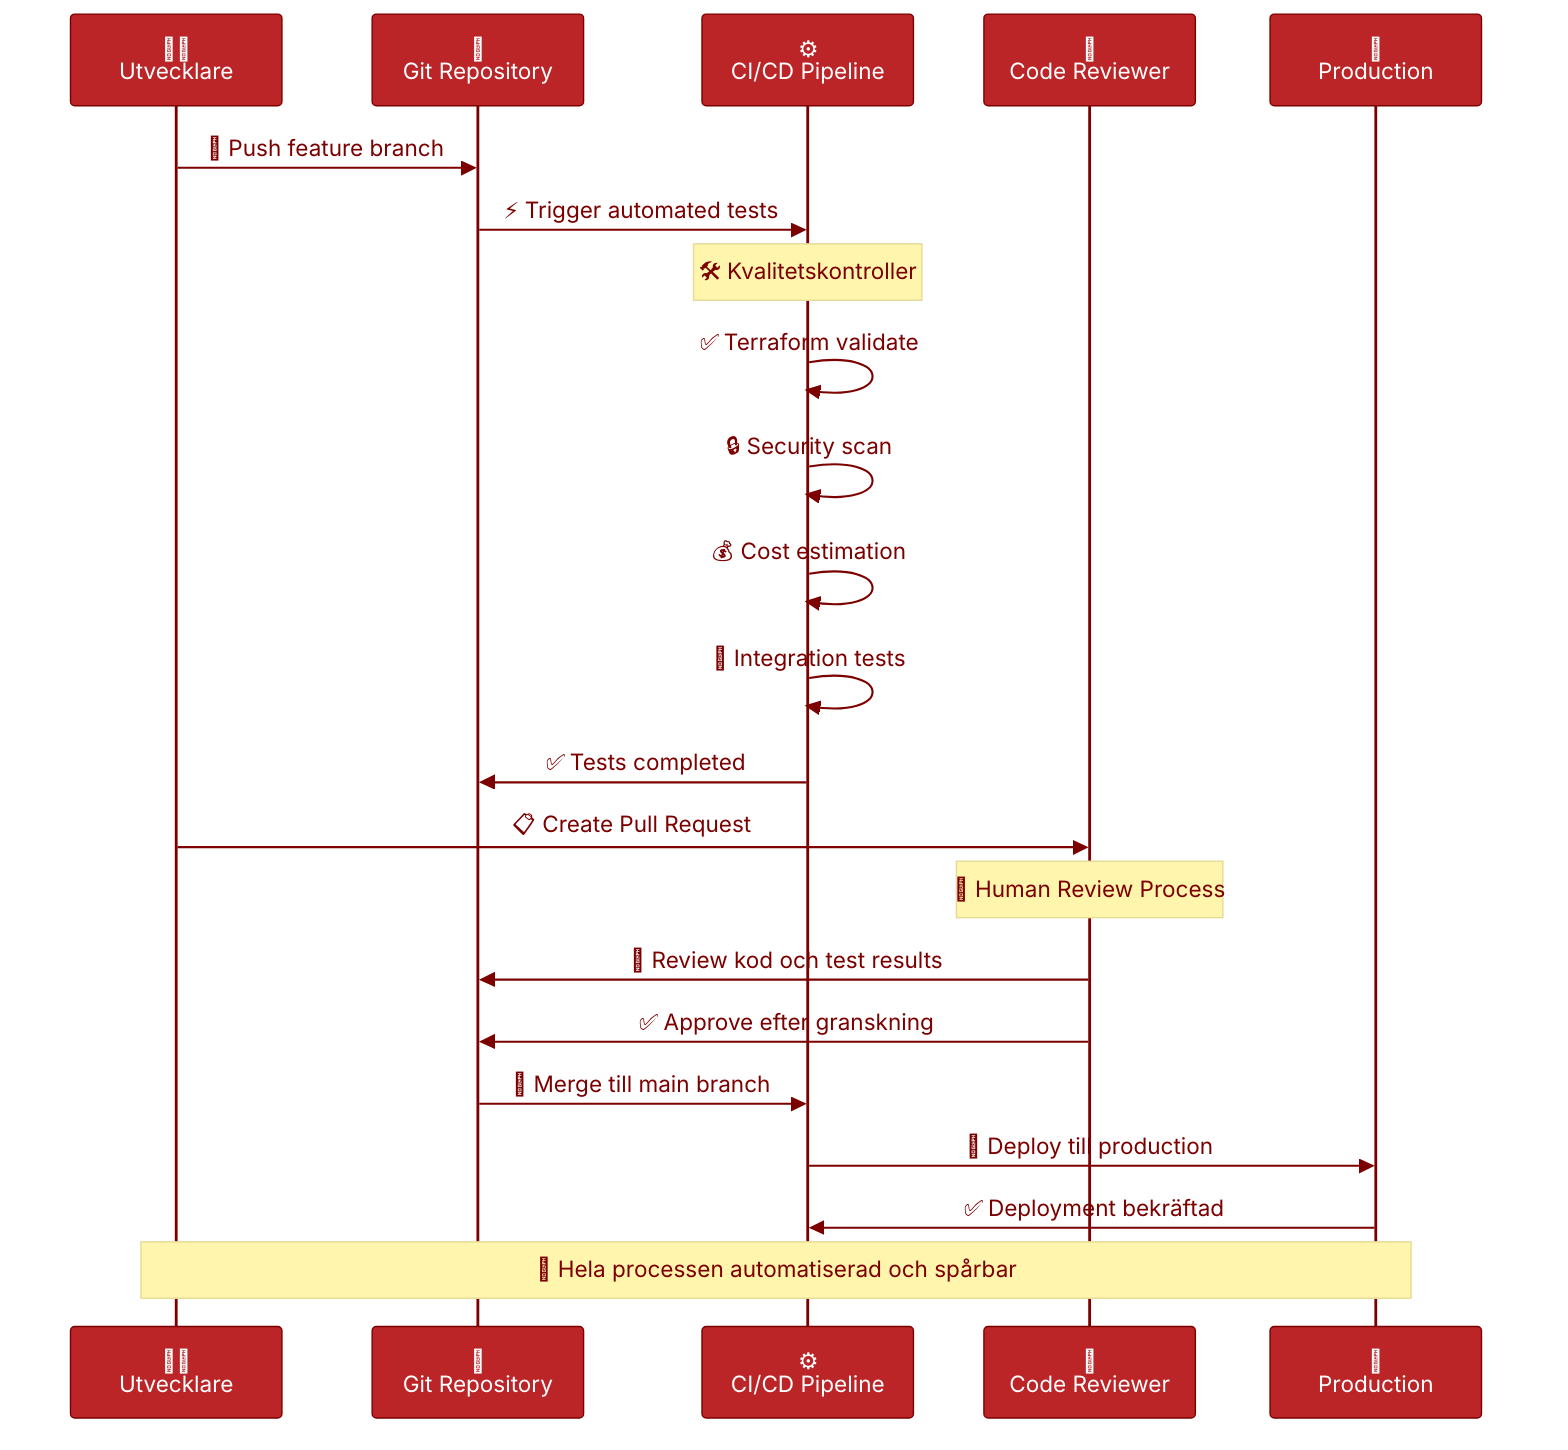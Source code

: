 ---
config:
  theme: 'base'
  themeVariables:
    primaryColor: '#BB2528'
    primaryTextColor: '#fff'
    primaryBorderColor: '#7C0000'
    lineColor: '#F8B229'
    secondaryColor: '#006100'
    tertiaryColor: '#fff'
---
%%{init: {"theme": "base", "themeVariables": {"primaryColor": "#BB2528", "primaryTextColor": "#ffffff", "primaryBorderColor": "#7C0000", "lineColor": "#F8B229", "fontFamily": "Inter", "fontSize": "14px", "actorBkg": "#BB2528", "actorBorder": "#7C0000", "actorTextColor": "#ffffff", "signalColor": "#7C0000", "signalTextColor": "#7C0000", "noteTextColor": "#7C0000", "activationBorderColor": "#BB2528", "activationBkgColor": "#006100"}}}%%
sequenceDiagram
    participant Dev as 👩‍💻<br/>Utvecklare
    participant Git as 📂<br/>Git Repository
    participant CI as ⚙️<br/>CI/CD Pipeline
    participant Rev as 👀<br/>Code Reviewer
    participant Prod as 🚀<br/>Production
    
    Dev->>Git: 📝 Push feature branch
    Git->>CI: ⚡ Trigger automated tests
    
    Note over CI: 🛠️ Kvalitetskontroller
    CI->>CI: ✅ Terraform validate
    CI->>CI: 🔒 Security scan
    CI->>CI: 💰 Cost estimation
    CI->>CI: 🧪 Integration tests
    
    CI->>Git: ✅ Tests completed
    Dev->>Rev: 📋 Create Pull Request
    
    Note over Rev: 👥 Human Review Process
    Rev->>Git: 👀 Review kod och test results
    Rev->>Git: ✅ Approve efter granskning
    
    Git->>CI: 🔄 Merge till main branch
    CI->>Prod: 🚀 Deploy till production
    Prod->>CI: ✅ Deployment bekräftad
    
    Note over Dev,Prod: 🎯 Hela processen automatiserad och spårbar